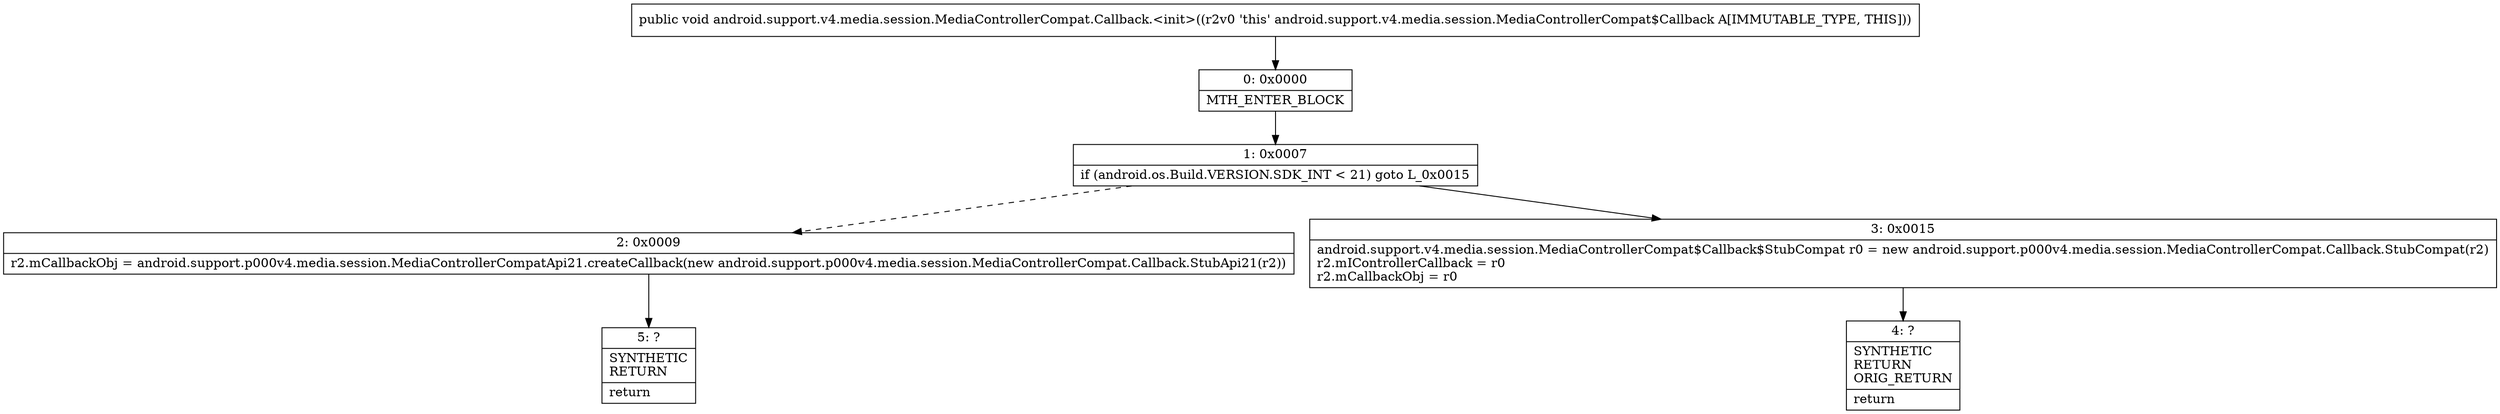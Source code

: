 digraph "CFG forandroid.support.v4.media.session.MediaControllerCompat.Callback.\<init\>()V" {
Node_0 [shape=record,label="{0\:\ 0x0000|MTH_ENTER_BLOCK\l}"];
Node_1 [shape=record,label="{1\:\ 0x0007|if (android.os.Build.VERSION.SDK_INT \< 21) goto L_0x0015\l}"];
Node_2 [shape=record,label="{2\:\ 0x0009|r2.mCallbackObj = android.support.p000v4.media.session.MediaControllerCompatApi21.createCallback(new android.support.p000v4.media.session.MediaControllerCompat.Callback.StubApi21(r2))\l}"];
Node_3 [shape=record,label="{3\:\ 0x0015|android.support.v4.media.session.MediaControllerCompat$Callback$StubCompat r0 = new android.support.p000v4.media.session.MediaControllerCompat.Callback.StubCompat(r2)\lr2.mIControllerCallback = r0\lr2.mCallbackObj = r0\l}"];
Node_4 [shape=record,label="{4\:\ ?|SYNTHETIC\lRETURN\lORIG_RETURN\l|return\l}"];
Node_5 [shape=record,label="{5\:\ ?|SYNTHETIC\lRETURN\l|return\l}"];
MethodNode[shape=record,label="{public void android.support.v4.media.session.MediaControllerCompat.Callback.\<init\>((r2v0 'this' android.support.v4.media.session.MediaControllerCompat$Callback A[IMMUTABLE_TYPE, THIS])) }"];
MethodNode -> Node_0;
Node_0 -> Node_1;
Node_1 -> Node_2[style=dashed];
Node_1 -> Node_3;
Node_2 -> Node_5;
Node_3 -> Node_4;
}

